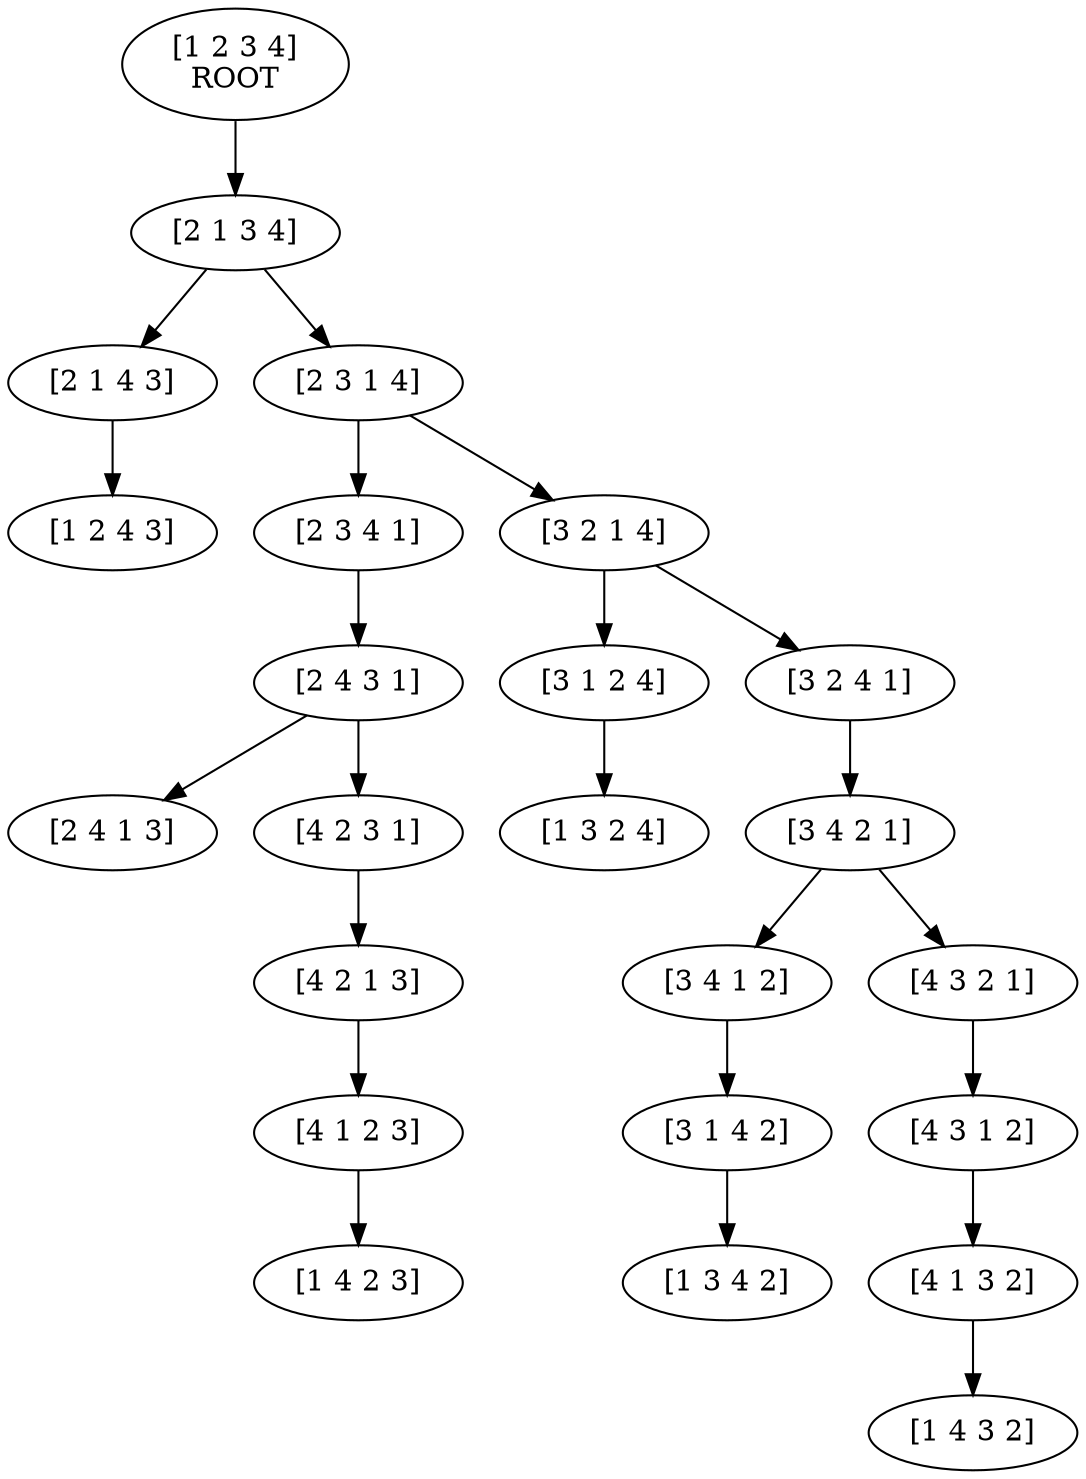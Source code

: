 digraph IST_t1 {
  rankdir=TB;
  "[1 2 3 4]" [label="[1 2 3 4]\nROOT"];
  "[1 2 4 3]" [label="[1 2 4 3]"];
  "[1 3 2 4]" [label="[1 3 2 4]"];
  "[1 3 4 2]" [label="[1 3 4 2]"];
  "[1 4 2 3]" [label="[1 4 2 3]"];
  "[1 4 3 2]" [label="[1 4 3 2]"];
  "[2 1 3 4]" [label="[2 1 3 4]"];
  "[2 1 4 3]" [label="[2 1 4 3]"];
  "[2 3 1 4]" [label="[2 3 1 4]"];
  "[2 3 4 1]" [label="[2 3 4 1]"];
  "[2 4 1 3]" [label="[2 4 1 3]"];
  "[2 4 3 1]" [label="[2 4 3 1]"];
  "[3 1 2 4]" [label="[3 1 2 4]"];
  "[3 1 4 2]" [label="[3 1 4 2]"];
  "[3 2 1 4]" [label="[3 2 1 4]"];
  "[3 2 4 1]" [label="[3 2 4 1]"];
  "[3 4 1 2]" [label="[3 4 1 2]"];
  "[3 4 2 1]" [label="[3 4 2 1]"];
  "[4 1 2 3]" [label="[4 1 2 3]"];
  "[4 1 3 2]" [label="[4 1 3 2]"];
  "[4 2 1 3]" [label="[4 2 1 3]"];
  "[4 2 3 1]" [label="[4 2 3 1]"];
  "[4 3 1 2]" [label="[4 3 1 2]"];
  "[4 3 2 1]" [label="[4 3 2 1]"];
  "[2 1 4 3]" -> "[1 2 4 3]";
  "[3 1 2 4]" -> "[1 3 2 4]";
  "[3 1 4 2]" -> "[1 3 4 2]";
  "[4 1 2 3]" -> "[1 4 2 3]";
  "[4 1 3 2]" -> "[1 4 3 2]";
  "[1 2 3 4]" -> "[2 1 3 4]";
  "[2 1 3 4]" -> "[2 1 4 3]";
  "[2 1 3 4]" -> "[2 3 1 4]";
  "[2 3 1 4]" -> "[2 3 4 1]";
  "[2 4 3 1]" -> "[2 4 1 3]";
  "[2 3 4 1]" -> "[2 4 3 1]";
  "[3 2 1 4]" -> "[3 1 2 4]";
  "[3 4 1 2]" -> "[3 1 4 2]";
  "[2 3 1 4]" -> "[3 2 1 4]";
  "[3 2 1 4]" -> "[3 2 4 1]";
  "[3 4 2 1]" -> "[3 4 1 2]";
  "[3 2 4 1]" -> "[3 4 2 1]";
  "[4 2 1 3]" -> "[4 1 2 3]";
  "[4 3 1 2]" -> "[4 1 3 2]";
  "[4 2 3 1]" -> "[4 2 1 3]";
  "[2 4 3 1]" -> "[4 2 3 1]";
  "[4 3 2 1]" -> "[4 3 1 2]";
  "[3 4 2 1]" -> "[4 3 2 1]";
}
